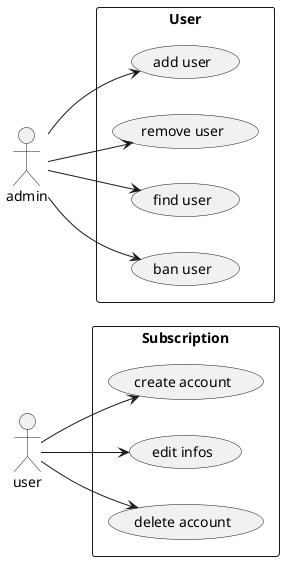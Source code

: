 @startuml
left to right direction

rectangle Subscription {
(create account) as createAccount
(edit infos) as editInfo
(delete account) as deleteAccount
}

rectangle User {
(add user) as addClient
(remove user) as removeClient
(find user) as findClient
(ban user) as banClient
}

user --> createAccount
user --> editInfo
user --> deleteAccount

admin --> addClient
admin --> removeClient
admin --> findClient
admin --> banClient

@enduml